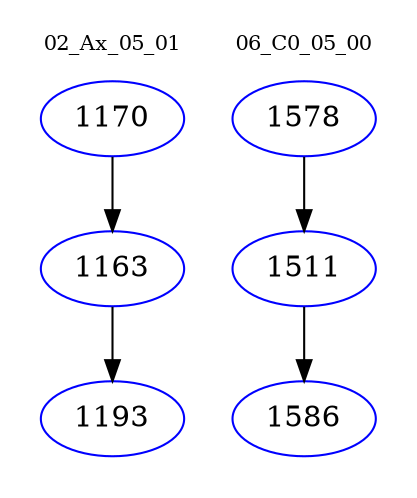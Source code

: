 digraph{
subgraph cluster_0 {
color = white
label = "02_Ax_05_01";
fontsize=10;
T0_1170 [label="1170", color="blue"]
T0_1170 -> T0_1163 [color="black"]
T0_1163 [label="1163", color="blue"]
T0_1163 -> T0_1193 [color="black"]
T0_1193 [label="1193", color="blue"]
}
subgraph cluster_1 {
color = white
label = "06_C0_05_00";
fontsize=10;
T1_1578 [label="1578", color="blue"]
T1_1578 -> T1_1511 [color="black"]
T1_1511 [label="1511", color="blue"]
T1_1511 -> T1_1586 [color="black"]
T1_1586 [label="1586", color="blue"]
}
}
